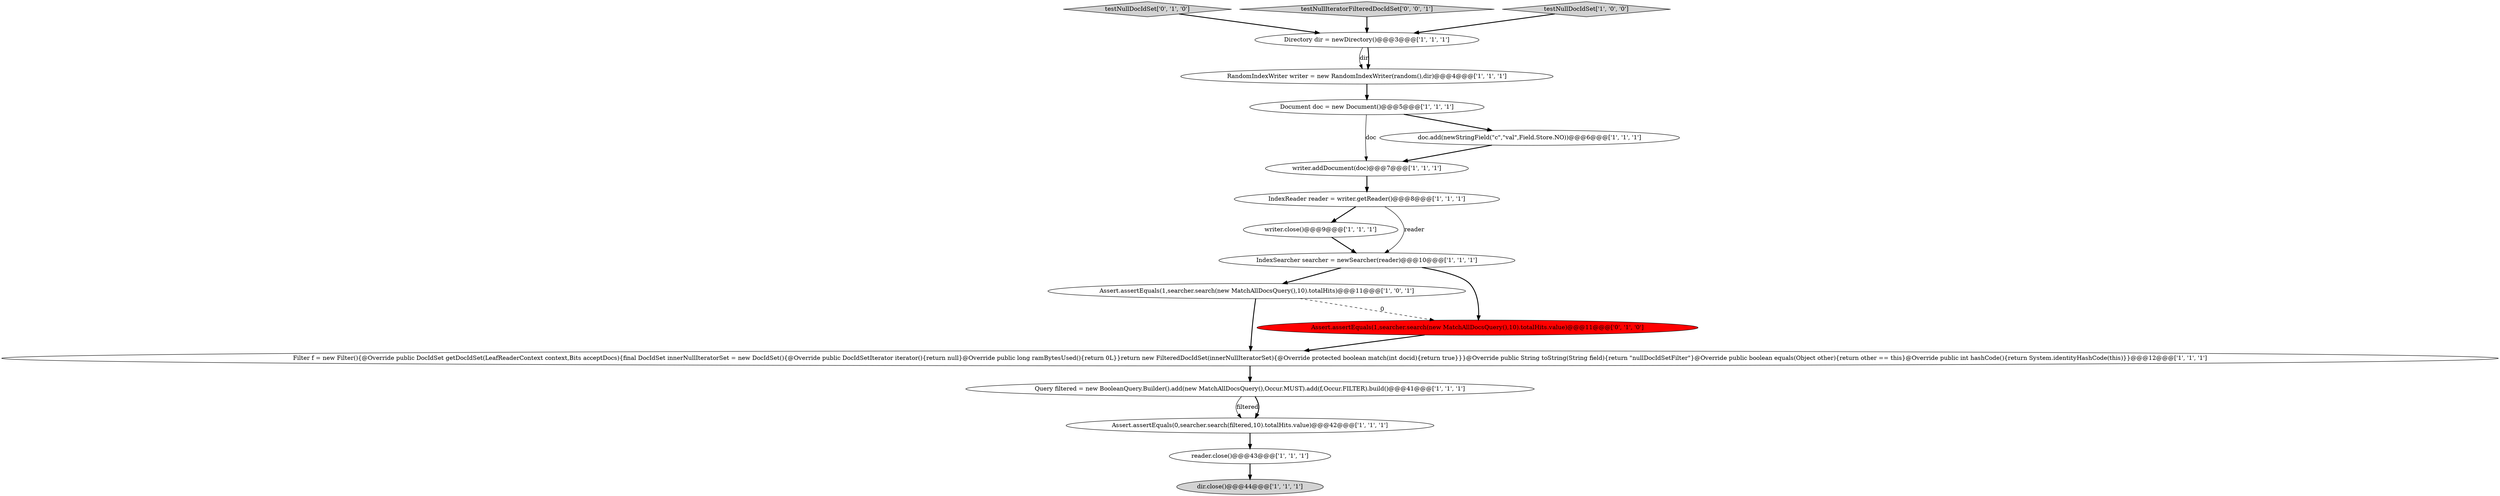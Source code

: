 digraph {
12 [style = filled, label = "RandomIndexWriter writer = new RandomIndexWriter(random(),dir)@@@4@@@['1', '1', '1']", fillcolor = white, shape = ellipse image = "AAA0AAABBB1BBB"];
7 [style = filled, label = "IndexReader reader = writer.getReader()@@@8@@@['1', '1', '1']", fillcolor = white, shape = ellipse image = "AAA0AAABBB1BBB"];
10 [style = filled, label = "Directory dir = newDirectory()@@@3@@@['1', '1', '1']", fillcolor = white, shape = ellipse image = "AAA0AAABBB1BBB"];
13 [style = filled, label = "Assert.assertEquals(1,searcher.search(new MatchAllDocsQuery(),10).totalHits)@@@11@@@['1', '0', '1']", fillcolor = white, shape = ellipse image = "AAA0AAABBB1BBB"];
16 [style = filled, label = "testNullDocIdSet['0', '1', '0']", fillcolor = lightgray, shape = diamond image = "AAA0AAABBB2BBB"];
17 [style = filled, label = "testNullIteratorFilteredDocIdSet['0', '0', '1']", fillcolor = lightgray, shape = diamond image = "AAA0AAABBB3BBB"];
8 [style = filled, label = "writer.close()@@@9@@@['1', '1', '1']", fillcolor = white, shape = ellipse image = "AAA0AAABBB1BBB"];
6 [style = filled, label = "Document doc = new Document()@@@5@@@['1', '1', '1']", fillcolor = white, shape = ellipse image = "AAA0AAABBB1BBB"];
9 [style = filled, label = "IndexSearcher searcher = newSearcher(reader)@@@10@@@['1', '1', '1']", fillcolor = white, shape = ellipse image = "AAA0AAABBB1BBB"];
14 [style = filled, label = "writer.addDocument(doc)@@@7@@@['1', '1', '1']", fillcolor = white, shape = ellipse image = "AAA0AAABBB1BBB"];
1 [style = filled, label = "reader.close()@@@43@@@['1', '1', '1']", fillcolor = white, shape = ellipse image = "AAA0AAABBB1BBB"];
2 [style = filled, label = "doc.add(newStringField(\"c\",\"val\",Field.Store.NO))@@@6@@@['1', '1', '1']", fillcolor = white, shape = ellipse image = "AAA0AAABBB1BBB"];
0 [style = filled, label = "testNullDocIdSet['1', '0', '0']", fillcolor = lightgray, shape = diamond image = "AAA0AAABBB1BBB"];
3 [style = filled, label = "dir.close()@@@44@@@['1', '1', '1']", fillcolor = lightgray, shape = ellipse image = "AAA0AAABBB1BBB"];
5 [style = filled, label = "Query filtered = new BooleanQuery.Builder().add(new MatchAllDocsQuery(),Occur.MUST).add(f,Occur.FILTER).build()@@@41@@@['1', '1', '1']", fillcolor = white, shape = ellipse image = "AAA0AAABBB1BBB"];
15 [style = filled, label = "Assert.assertEquals(1,searcher.search(new MatchAllDocsQuery(),10).totalHits.value)@@@11@@@['0', '1', '0']", fillcolor = red, shape = ellipse image = "AAA1AAABBB2BBB"];
11 [style = filled, label = "Filter f = new Filter(){@Override public DocIdSet getDocIdSet(LeafReaderContext context,Bits acceptDocs){final DocIdSet innerNullIteratorSet = new DocIdSet(){@Override public DocIdSetIterator iterator(){return null}@Override public long ramBytesUsed(){return 0L}}return new FilteredDocIdSet(innerNullIteratorSet){@Override protected boolean match(int docid){return true}}}@Override public String toString(String field){return \"nullDocIdSetFilter\"}@Override public boolean equals(Object other){return other == this}@Override public int hashCode(){return System.identityHashCode(this)}}@@@12@@@['1', '1', '1']", fillcolor = white, shape = ellipse image = "AAA0AAABBB1BBB"];
4 [style = filled, label = "Assert.assertEquals(0,searcher.search(filtered,10).totalHits.value)@@@42@@@['1', '1', '1']", fillcolor = white, shape = ellipse image = "AAA0AAABBB1BBB"];
17->10 [style = bold, label=""];
5->4 [style = solid, label="filtered"];
16->10 [style = bold, label=""];
1->3 [style = bold, label=""];
10->12 [style = solid, label="dir"];
7->8 [style = bold, label=""];
12->6 [style = bold, label=""];
13->11 [style = bold, label=""];
13->15 [style = dashed, label="0"];
14->7 [style = bold, label=""];
6->2 [style = bold, label=""];
11->5 [style = bold, label=""];
0->10 [style = bold, label=""];
15->11 [style = bold, label=""];
10->12 [style = bold, label=""];
9->15 [style = bold, label=""];
6->14 [style = solid, label="doc"];
5->4 [style = bold, label=""];
2->14 [style = bold, label=""];
7->9 [style = solid, label="reader"];
8->9 [style = bold, label=""];
4->1 [style = bold, label=""];
9->13 [style = bold, label=""];
}
